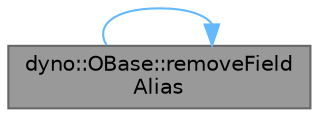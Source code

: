 digraph "dyno::OBase::removeFieldAlias"
{
 // LATEX_PDF_SIZE
  bgcolor="transparent";
  edge [fontname=Helvetica,fontsize=10,labelfontname=Helvetica,labelfontsize=10];
  node [fontname=Helvetica,fontsize=10,shape=box,height=0.2,width=0.4];
  rankdir="LR";
  Node1 [id="Node000001",label="dyno::OBase::removeField\lAlias",height=0.2,width=0.4,color="gray40", fillcolor="grey60", style="filled", fontcolor="black",tooltip="Remove a field by its name."];
  Node1 -> Node1 [id="edge1_Node000001_Node000001",color="steelblue1",style="solid",tooltip=" "];
}
